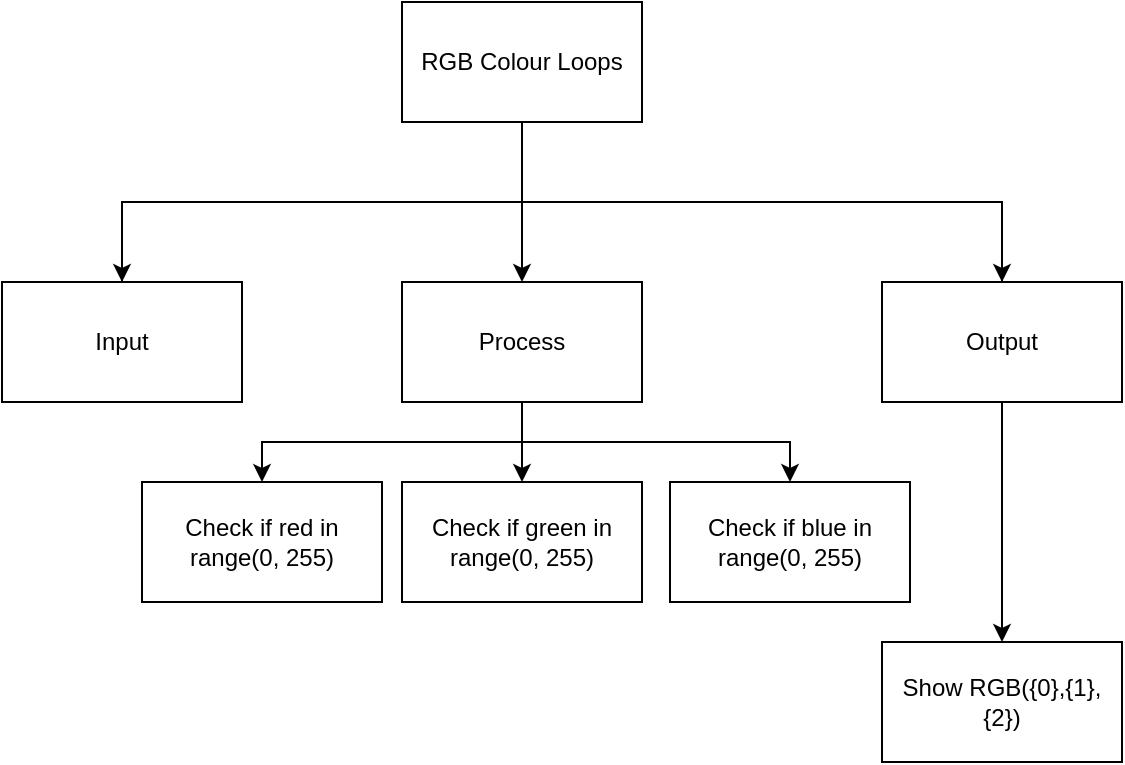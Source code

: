 <mxfile>
    <diagram id="bvk8lk4Z-DD34XNQMimj" name="Page-1">
        <mxGraphModel dx="1283" dy="522" grid="1" gridSize="10" guides="1" tooltips="1" connect="1" arrows="1" fold="1" page="1" pageScale="1" pageWidth="827" pageHeight="1169" math="0" shadow="0">
            <root>
                <mxCell id="0"/>
                <mxCell id="1" parent="0"/>
                <mxCell id="6" style="edgeStyle=none;html=1;" edge="1" parent="1" source="2" target="3">
                    <mxGeometry relative="1" as="geometry"/>
                </mxCell>
                <mxCell id="2" value="RGB Colour Loops" style="rounded=0;whiteSpace=wrap;html=1;" vertex="1" parent="1">
                    <mxGeometry x="160" y="20" width="120" height="60" as="geometry"/>
                </mxCell>
                <mxCell id="12" style="edgeStyle=none;rounded=0;html=1;" edge="1" parent="1" source="3" target="10">
                    <mxGeometry relative="1" as="geometry"/>
                </mxCell>
                <mxCell id="13" style="edgeStyle=none;rounded=0;html=1;entryX=0.5;entryY=0;entryDx=0;entryDy=0;" edge="1" parent="1" source="3" target="9">
                    <mxGeometry relative="1" as="geometry">
                        <Array as="points">
                            <mxPoint x="220" y="240"/>
                            <mxPoint x="90" y="240"/>
                        </Array>
                    </mxGeometry>
                </mxCell>
                <mxCell id="14" style="edgeStyle=none;rounded=0;html=1;entryX=0.5;entryY=0;entryDx=0;entryDy=0;" edge="1" parent="1" source="3" target="11">
                    <mxGeometry relative="1" as="geometry">
                        <Array as="points">
                            <mxPoint x="220" y="240"/>
                            <mxPoint x="354" y="240"/>
                        </Array>
                    </mxGeometry>
                </mxCell>
                <mxCell id="3" value="Process" style="rounded=0;whiteSpace=wrap;html=1;" vertex="1" parent="1">
                    <mxGeometry x="160" y="160" width="120" height="60" as="geometry"/>
                </mxCell>
                <mxCell id="7" style="edgeStyle=none;html=1;exitX=0.5;exitY=0;exitDx=0;exitDy=0;entryX=0.5;entryY=0;entryDx=0;entryDy=0;rounded=0;" edge="1" parent="1" source="4" target="5">
                    <mxGeometry relative="1" as="geometry">
                        <Array as="points">
                            <mxPoint x="20" y="120"/>
                            <mxPoint x="460" y="120"/>
                        </Array>
                    </mxGeometry>
                </mxCell>
                <mxCell id="4" value="Input" style="rounded=0;whiteSpace=wrap;html=1;" vertex="1" parent="1">
                    <mxGeometry x="-40" y="160" width="120" height="60" as="geometry"/>
                </mxCell>
                <mxCell id="8" style="edgeStyle=none;rounded=0;html=1;exitX=0.5;exitY=0;exitDx=0;exitDy=0;entryX=0.5;entryY=0;entryDx=0;entryDy=0;" edge="1" parent="1" source="5" target="4">
                    <mxGeometry relative="1" as="geometry">
                        <Array as="points">
                            <mxPoint x="460" y="120"/>
                            <mxPoint x="20" y="120"/>
                        </Array>
                    </mxGeometry>
                </mxCell>
                <mxCell id="16" style="edgeStyle=none;rounded=0;html=1;" edge="1" parent="1" source="5" target="15">
                    <mxGeometry relative="1" as="geometry"/>
                </mxCell>
                <mxCell id="5" value="Output" style="rounded=0;whiteSpace=wrap;html=1;" vertex="1" parent="1">
                    <mxGeometry x="400" y="160" width="120" height="60" as="geometry"/>
                </mxCell>
                <mxCell id="9" value="Check if&amp;nbsp;red in range(0, 255)" style="rounded=0;whiteSpace=wrap;html=1;" vertex="1" parent="1">
                    <mxGeometry x="30" y="260" width="120" height="60" as="geometry"/>
                </mxCell>
                <mxCell id="10" value="Check if&amp;nbsp;green in range(0, 255)" style="rounded=0;whiteSpace=wrap;html=1;" vertex="1" parent="1">
                    <mxGeometry x="160" y="260" width="120" height="60" as="geometry"/>
                </mxCell>
                <mxCell id="11" value="Check if&amp;nbsp;blue in range(0, 255)" style="rounded=0;whiteSpace=wrap;html=1;" vertex="1" parent="1">
                    <mxGeometry x="294" y="260" width="120" height="60" as="geometry"/>
                </mxCell>
                <mxCell id="15" value="Show&amp;nbsp;RGB({0},{1},{2})" style="rounded=0;whiteSpace=wrap;html=1;" vertex="1" parent="1">
                    <mxGeometry x="400" y="340" width="120" height="60" as="geometry"/>
                </mxCell>
            </root>
        </mxGraphModel>
    </diagram>
</mxfile>